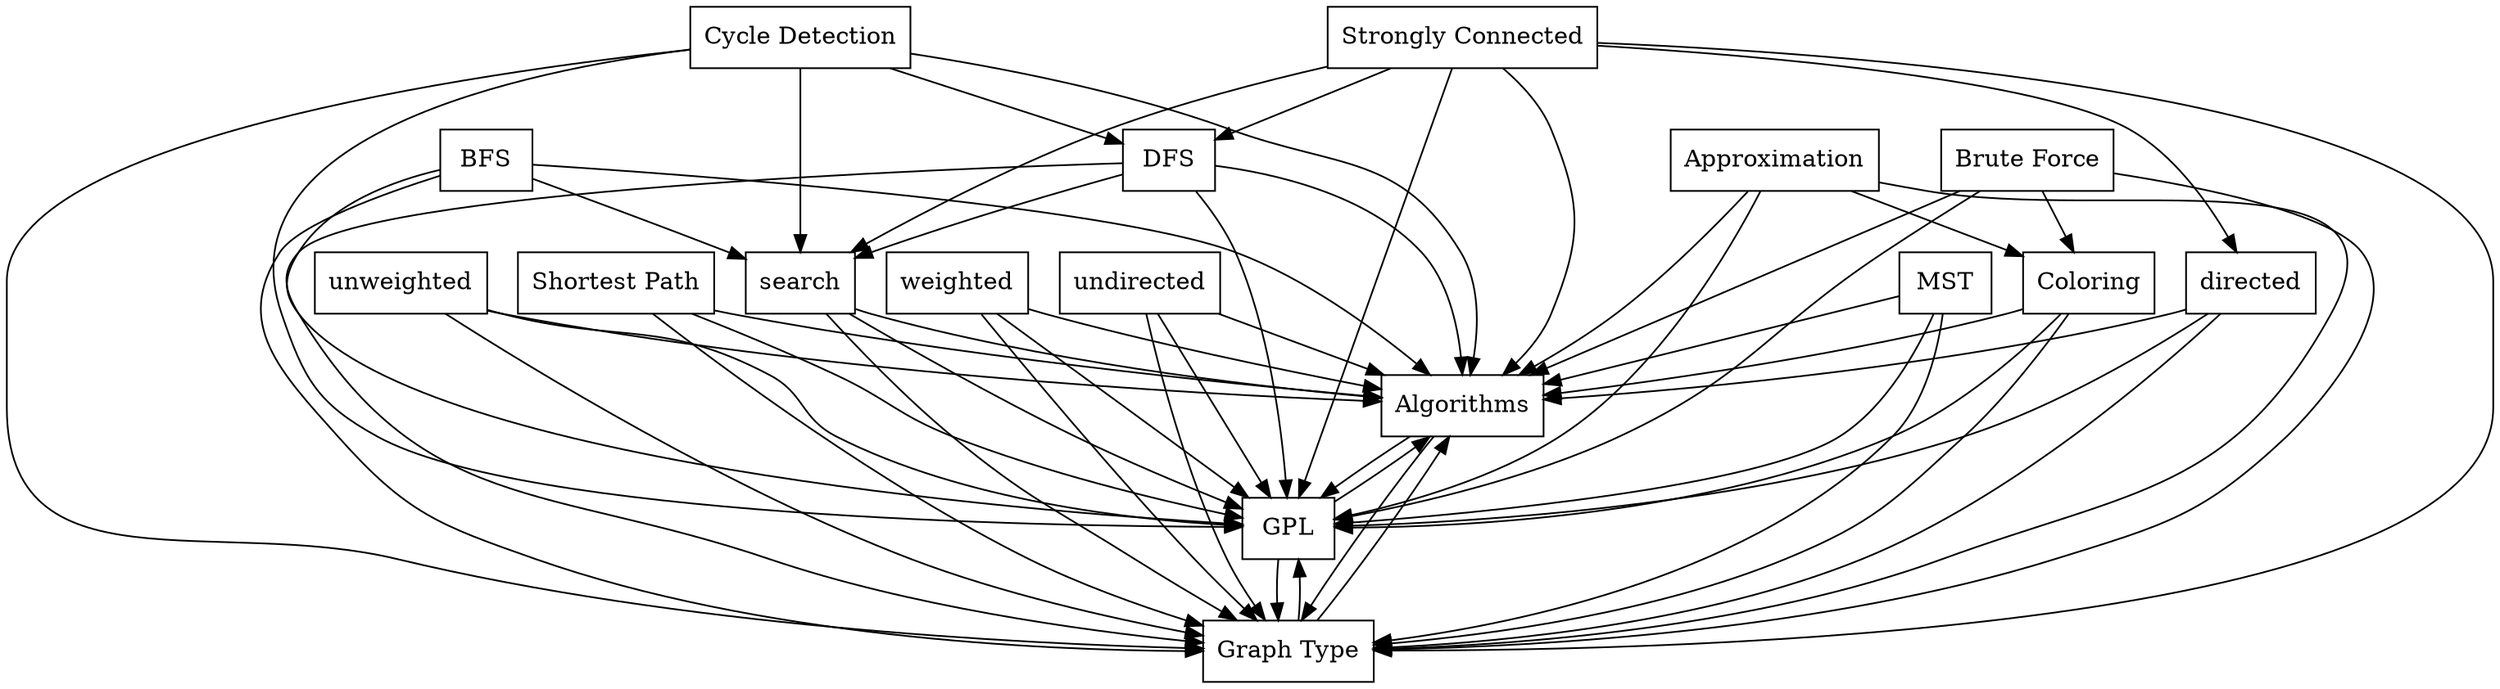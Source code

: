digraph{
graph [rankdir=TB];
node [shape=box];
edge [arrowhead=normal];
0[label="Shortest Path",]
1[label="Algorithms",]
2[label="Cycle Detection",]
3[label="DFS",]
4[label="GPL",]
5[label="weighted",]
6[label="undirected",]
7[label="search",]
8[label="Graph Type",]
9[label="directed",]
10[label="BFS",]
11[label="Strongly Connected",]
12[label="unweighted",]
13[label="Approximation",]
14[label="MST",]
15[label="Brute Force",]
16[label="Coloring",]
0->1[label="",]
0->4[label="",]
0->8[label="",]
1->4[label="",]
1->8[label="",]
2->1[label="",]
2->3[label="",]
2->4[label="",]
2->7[label="",]
2->8[label="",]
3->1[label="",]
3->4[label="",]
3->7[label="",]
3->8[label="",]
4->1[label="",]
4->8[label="",]
5->1[label="",]
5->4[label="",]
5->8[label="",]
6->1[label="",]
6->4[label="",]
6->8[label="",]
7->1[label="",]
7->4[label="",]
7->8[label="",]
8->1[label="",]
8->4[label="",]
9->1[label="",]
9->4[label="",]
9->8[label="",]
10->1[label="",]
10->4[label="",]
10->7[label="",]
10->8[label="",]
11->1[label="",]
11->3[label="",]
11->4[label="",]
11->7[label="",]
11->8[label="",]
11->9[label="",]
12->1[label="",]
12->4[label="",]
12->8[label="",]
13->1[label="",]
13->4[label="",]
13->8[label="",]
13->16[label="",]
14->1[label="",]
14->4[label="",]
14->8[label="",]
15->1[label="",]
15->4[label="",]
15->8[label="",]
15->16[label="",]
16->1[label="",]
16->4[label="",]
16->8[label="",]
}
